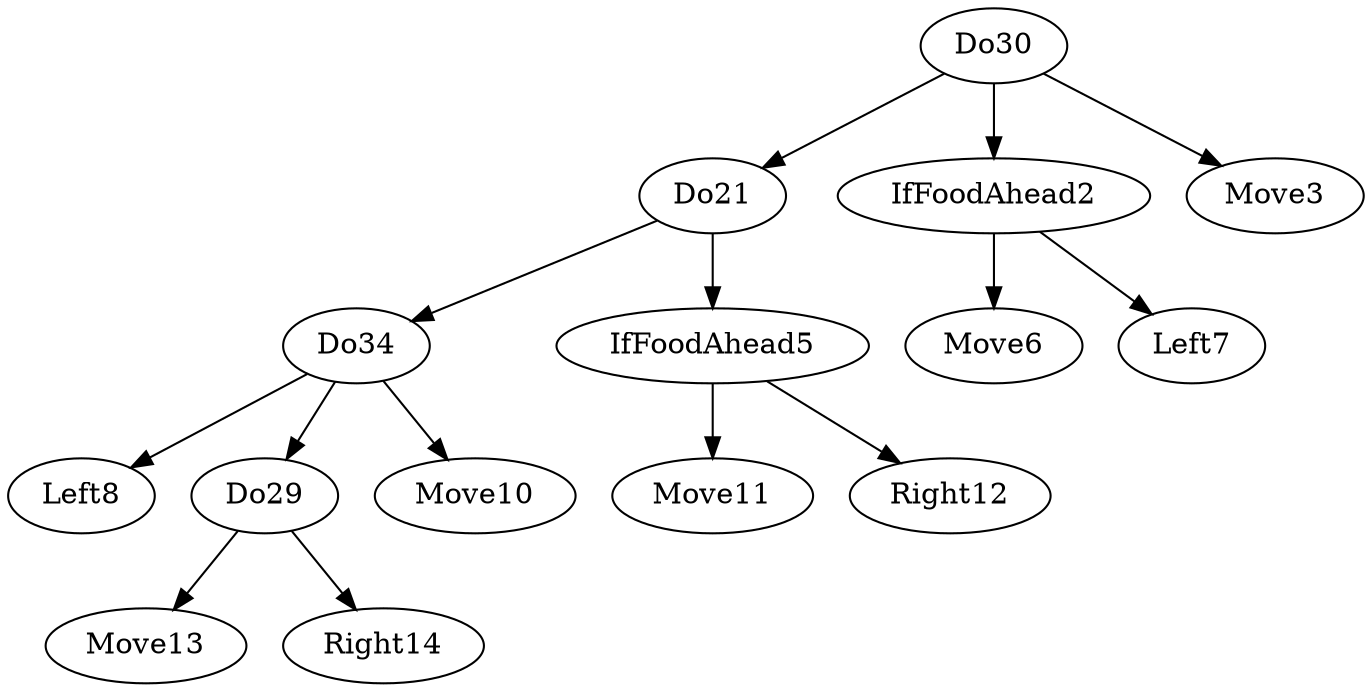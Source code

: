 digraph T {
	Do30 -> Do21;
	Do30 -> IfFoodAhead2;
	Do30 -> Move3;
	Do21 -> Do34;
	Do21 -> IfFoodAhead5;
	IfFoodAhead2 -> Move6;
	IfFoodAhead2 -> Left7;
	Do34 -> Left8;
	Do34 -> Do29;
	Do34 -> Move10;
	IfFoodAhead5 -> Move11;
	IfFoodAhead5 -> Right12;
	Do29 -> Move13;
	Do29 -> Right14;
}
